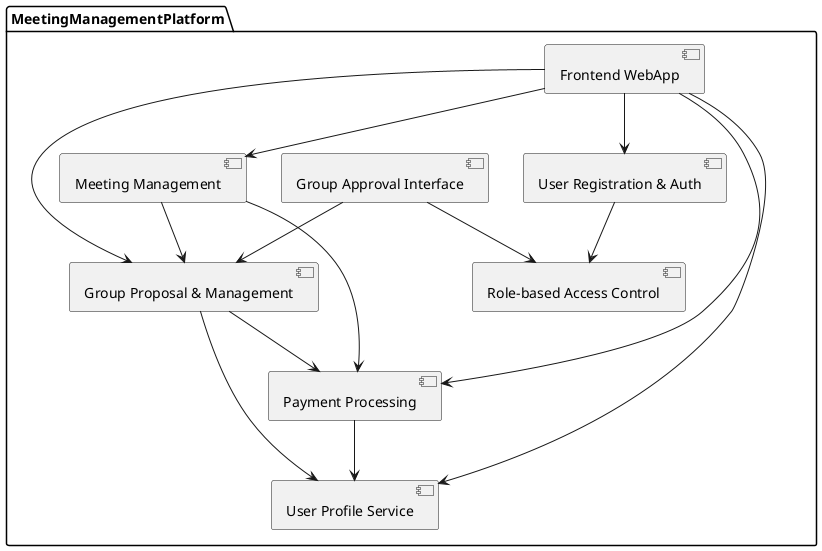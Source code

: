 @startuml
package MeetingManagementPlatform {
  [Frontend WebApp] as WebApp
  [User Registration & Auth] as AuthService
  [User Profile Service] as UserService
  [Group Proposal & Management] as GroupService
  [Meeting Management] as MeetingService
  [Group Approval Interface] as AdminPortal
  [Payment Processing] as PaymentService
  [Role-based Access Control] as AccessControl

  WebApp --> AuthService
  WebApp --> UserService
  WebApp --> GroupService
  WebApp --> MeetingService
  WebApp --> PaymentService

  AuthService --> AccessControl
  AdminPortal --> AccessControl
  AdminPortal --> GroupService

  GroupService --> UserService
  GroupService --> PaymentService
  MeetingService --> GroupService
  MeetingService --> PaymentService

  PaymentService --> UserService
}
@enduml
